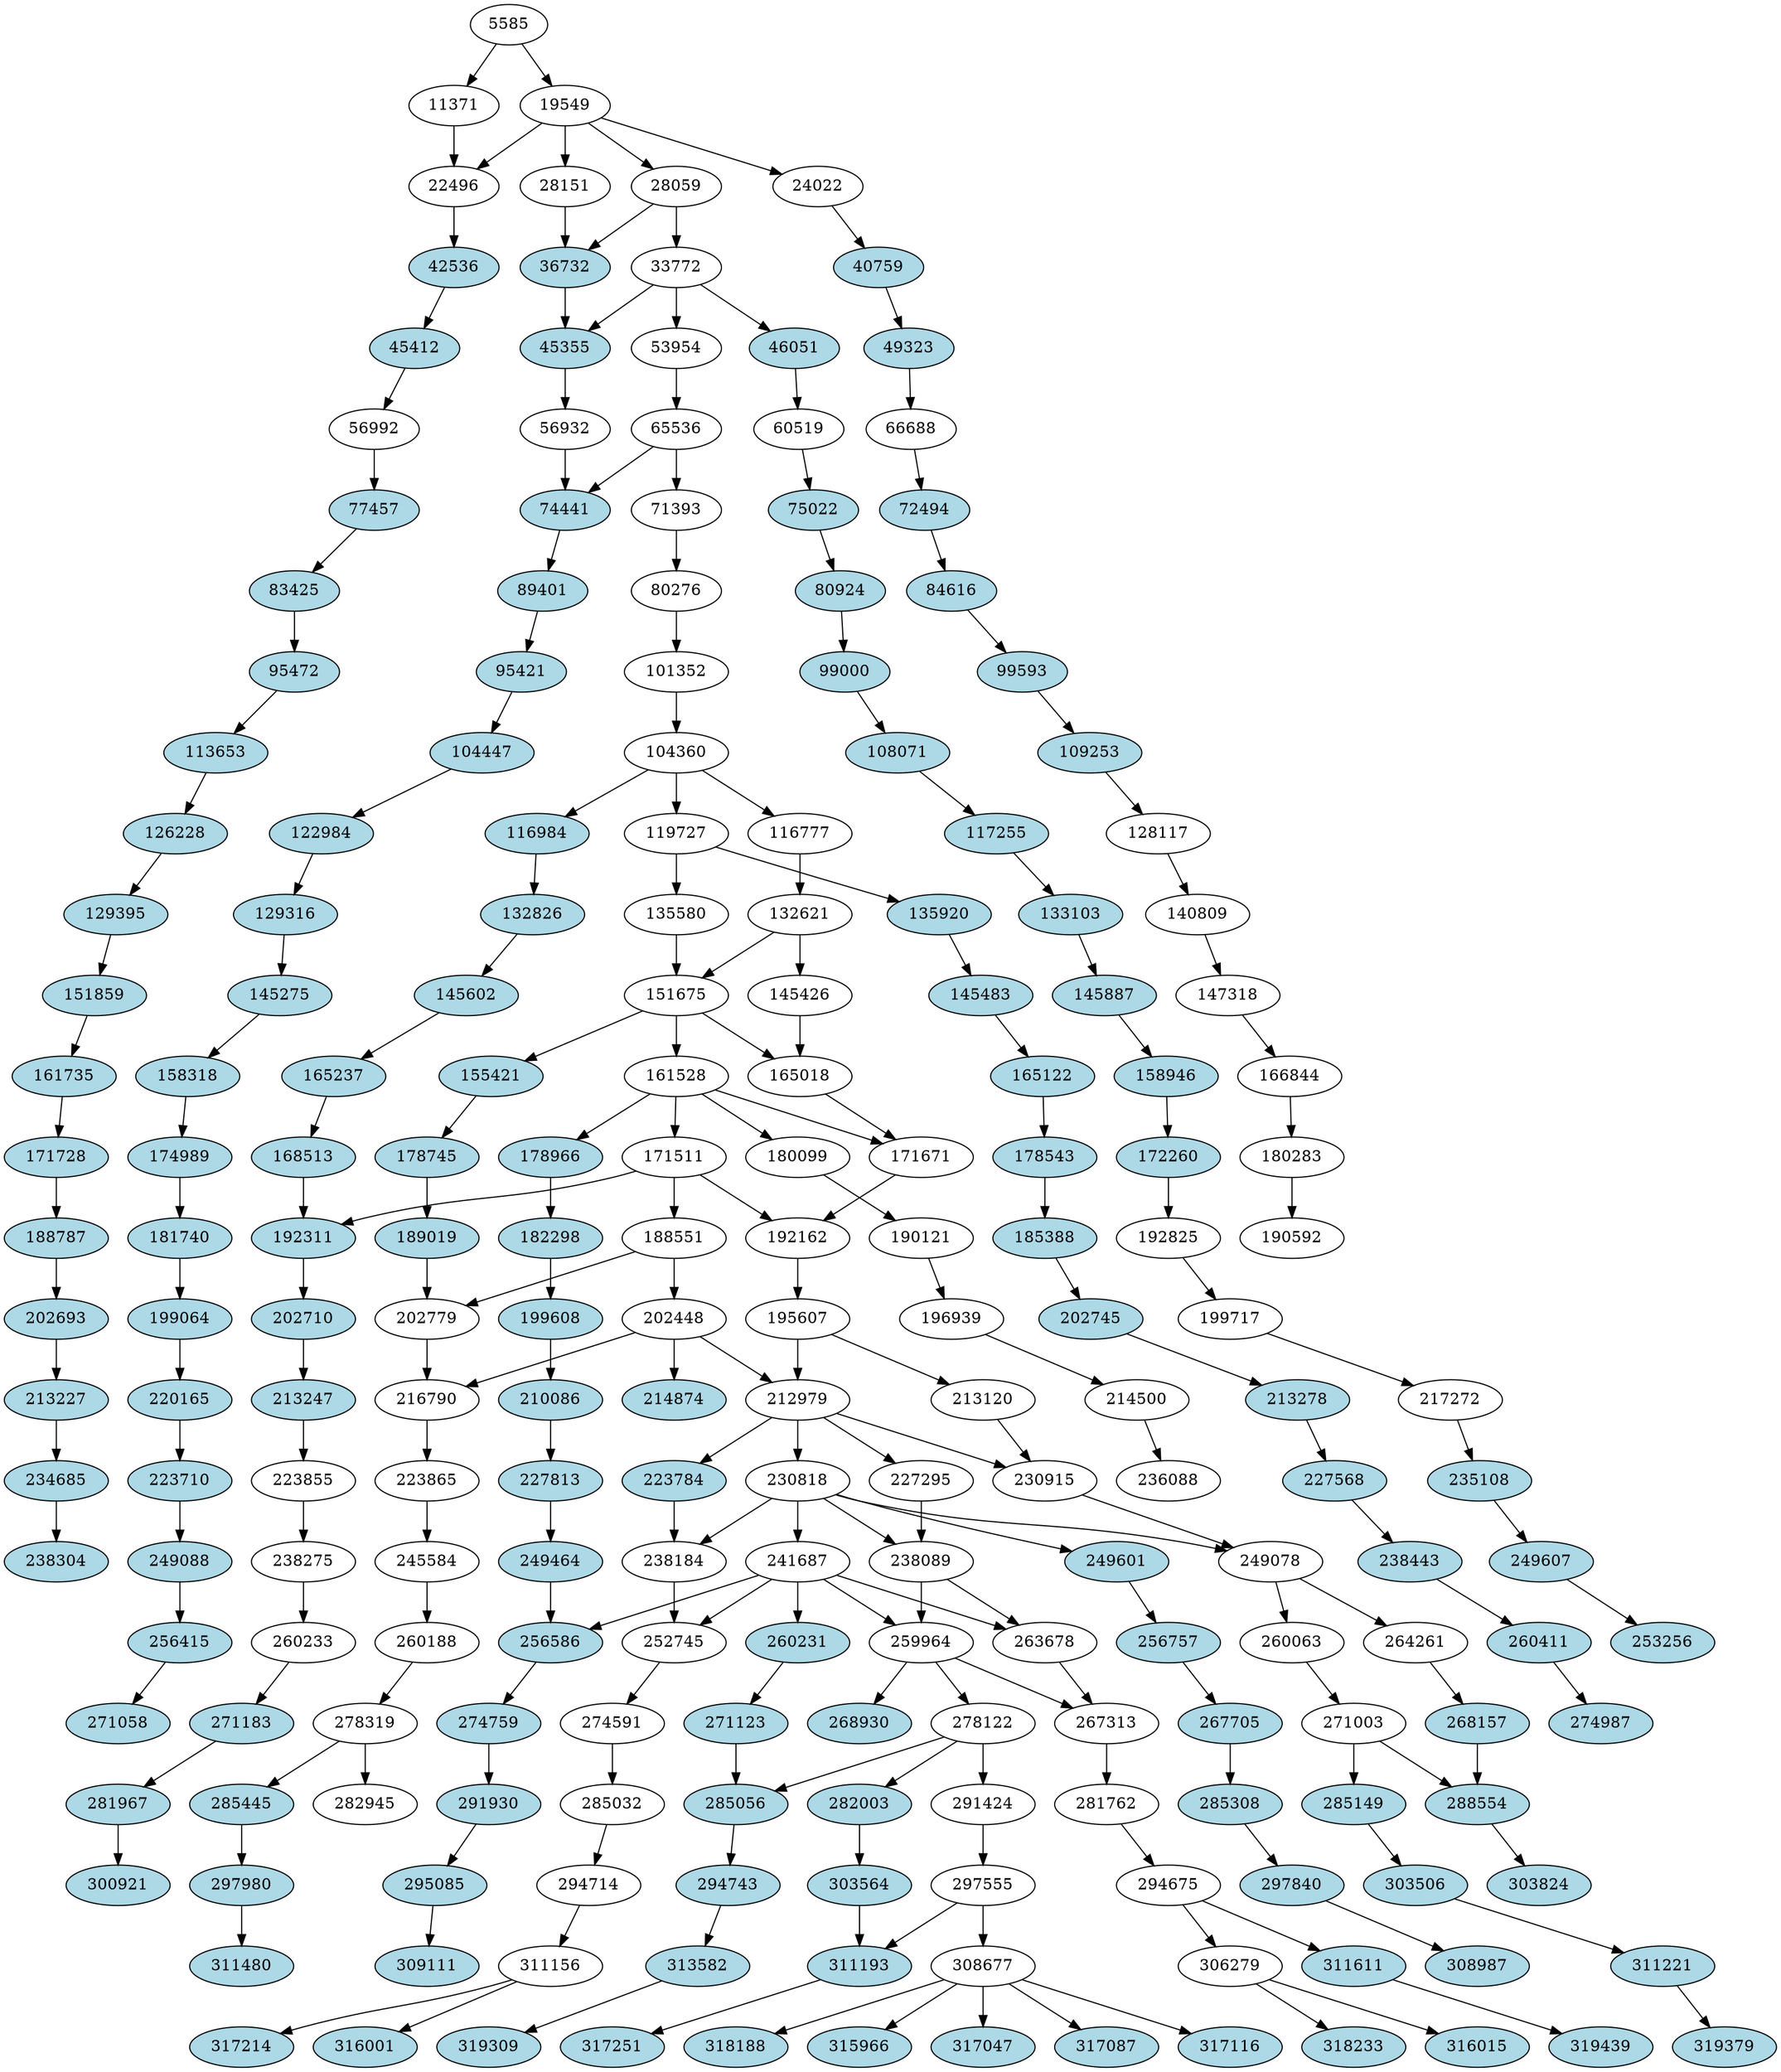 digraph {
    5585 -> 11371;
    5585 -> 19549;
    11371 -> 22496;
    19549 -> 22496;
    19549 -> 24022;
    19549 -> 28059;
    19549 -> 28151;
    22496 -> 42536;
    24022 -> 40759;
    28059 -> 33772;
    28059 -> 36732;
    28151 -> 36732;
    33772 -> 45355;
    33772 -> 46051;
    33772 -> 53954;
    36732 -> 45355;
    40759 -> 49323;
    42536 -> 45412;
    45355 -> 56932;
    45412 -> 56992;
    46051 -> 60519;
    49323 -> 66688;
    53954 -> 65536;
    56932 -> 74441;
    56992 -> 77457;
    60519 -> 75022;
    65536 -> 71393;
    65536 -> 74441;
    66688 -> 72494;
    71393 -> 80276;
    72494 -> 84616;
    74441 -> 89401;
    75022 -> 80924;
    77457 -> 83425;
    80276 -> 101352;
    80924 -> 99000;
    83425 -> 95472;
    84616 -> 99593;
    89401 -> 95421;
    95421 -> 104447;
    95472 -> 113653;
    99000 -> 108071;
    99593 -> 109253;
    101352 -> 104360;
    104360 -> 116777;
    104360 -> 116984;
    104360 -> 119727;
    104447 -> 122984;
    108071 -> 117255;
    109253 -> 128117;
    113653 -> 126228;
    116777 -> 132621;
    116984 -> 132826;
    117255 -> 133103;
    119727 -> 135580;
    119727 -> 135920;
    122984 -> 129316;
    126228 -> 129395;
    128117 -> 140809;
    129316 -> 145275;
    129395 -> 151859;
    132621 -> 145426;
    132621 -> 151675;
    132826 -> 145602;
    133103 -> 145887;
    135580 -> 151675;
    135920 -> 145483;
    140809 -> 147318;
    145275 -> 158318;
    145426 -> 165018;
    145483 -> 165122;
    145602 -> 165237;
    145887 -> 158946;
    147318 -> 166844;
    151675 -> 155421;
    151675 -> 161528;
    151675 -> 165018;
    151859 -> 161735;
    155421 -> 178745;
    158318 -> 174989;
    158946 -> 172260;
    161528 -> 171511;
    161528 -> 171671;
    161528 -> 178966;
    161528 -> 180099;
    161735 -> 171728;
    165018 -> 171671;
    165122 -> 178543;
    165237 -> 168513;
    166844 -> 180283;
    168513 -> 192311;
    171511 -> 188551;
    171511 -> 192162;
    171511 -> 192311;
    171671 -> 192162;
    171728 -> 188787;
    172260 -> 192825;
    174989 -> 181740;
    178543 -> 185388;
    178745 -> 189019;
    178966 -> 182298;
    180099 -> 190121;
    180283 -> 190592;
    181740 -> 199064;
    182298 -> 199608;
    185388 -> 202745;
    188551 -> 202448;
    188551 -> 202779;
    188787 -> 202693;
    189019 -> 202779;
    190121 -> 196939;
    192162 -> 195607;
    192311 -> 202710;
    192825 -> 199717;
    195607 -> 212979;
    195607 -> 213120;
    196939 -> 214500;
    199064 -> 220165;
    199608 -> 210086;
    199717 -> 217272;
    202448 -> 212979;
    202448 -> 214874;
    202448 -> 216790;
    202693 -> 213227;
    202710 -> 213247;
    202745 -> 213278;
    202779 -> 216790;
    210086 -> 227813;
    212979 -> 223784;
    212979 -> 227295;
    212979 -> 230818;
    212979 -> 230915;
    213120 -> 230915;
    213227 -> 234685;
    213247 -> 223855;
    213278 -> 227568;
    214500 -> 236088;
    216790 -> 223865;
    217272 -> 235108;
    220165 -> 223710;
    223710 -> 249088;
    223784 -> 238184;
    223855 -> 238275;
    223865 -> 245584;
    227295 -> 238089;
    227568 -> 238443;
    227813 -> 249464;
    230818 -> 238089;
    230818 -> 238184;
    230818 -> 241687;
    230818 -> 249078;
    230818 -> 249601;
    230915 -> 249078;
    234685 -> 238304;
    235108 -> 249607;
    238089 -> 259964;
    238089 -> 263678;
    238184 -> 252745;
    238275 -> 260233;
    238443 -> 260411;
    241687 -> 252745;
    241687 -> 256586;
    241687 -> 259964;
    241687 -> 260231;
    241687 -> 263678;
    245584 -> 260188;
    249078 -> 260063;
    249078 -> 264261;
    249088 -> 256415;
    249464 -> 256586;
    249601 -> 256757;
    249607 -> 253256;
    252745 -> 274591;
    256415 -> 271058;
    256586 -> 274759;
    256757 -> 267705;
    259964 -> 267313;
    259964 -> 268930;
    259964 -> 278122;
    260063 -> 271003;
    260188 -> 278319;
    260231 -> 271123;
    260233 -> 271183;
    260411 -> 274987;
    263678 -> 267313;
    264261 -> 268157;
    267313 -> 281762;
    267705 -> 285308;
    268157 -> 288554;
    271003 -> 285149;
    271003 -> 288554;
    271123 -> 285056;
    271183 -> 281967;
    274591 -> 285032;
    274759 -> 291930;
    278122 -> 282003;
    278122 -> 285056;
    278122 -> 291424;
    278319 -> 282945;
    278319 -> 285445;
    281762 -> 294675;
    281967 -> 300921;
    282003 -> 303564;
    285032 -> 294714;
    285056 -> 294743;
    285149 -> 303506;
    285308 -> 297840;
    285445 -> 297980;
    288554 -> 303824;
    291424 -> 297555;
    291930 -> 295085;
    294675 -> 306279;
    294675 -> 311611;
    294714 -> 311156;
    294743 -> 313582;
    295085 -> 309111;
    297555 -> 308677;
    297555 -> 311193;
    297840 -> 308987;
    297980 -> 311480;
    303506 -> 311221;
    303564 -> 311193;
    306279 -> 316015;
    306279 -> 318233;
    308677 -> 315966;
    308677 -> 317047;
    308677 -> 317087;
    308677 -> 317116;
    308677 -> 318188;
    311156 -> 316001;
    311156 -> 317214;
    311193 -> 317251;
    311221 -> 319379;
    311611 -> 319439;
    313582 -> 319309;
//colored bisimilar nodes
318188[style=filled, fillcolor=lightblue];
288554[style=filled, fillcolor=lightblue];
161735[style=filled, fillcolor=lightblue];
202693[style=filled, fillcolor=lightblue];
295085[style=filled, fillcolor=lightblue];
132826[style=filled, fillcolor=lightblue];
285149[style=filled, fillcolor=lightblue];
72494[style=filled, fillcolor=lightblue];
199608[style=filled, fillcolor=lightblue];
210086[style=filled, fillcolor=lightblue];
311611[style=filled, fillcolor=lightblue];
297980[style=filled, fillcolor=lightblue];
178966[style=filled, fillcolor=lightblue];
267705[style=filled, fillcolor=lightblue];
285445[style=filled, fillcolor=lightblue];
317116[style=filled, fillcolor=lightblue];
274759[style=filled, fillcolor=lightblue];
158946[style=filled, fillcolor=lightblue];
220165[style=filled, fillcolor=lightblue];
165237[style=filled, fillcolor=lightblue];
281967[style=filled, fillcolor=lightblue];
223784[style=filled, fillcolor=lightblue];
122984[style=filled, fillcolor=lightblue];
145602[style=filled, fillcolor=lightblue];
45412[style=filled, fillcolor=lightblue];
116984[style=filled, fillcolor=lightblue];
95472[style=filled, fillcolor=lightblue];
234685[style=filled, fillcolor=lightblue];
174989[style=filled, fillcolor=lightblue];
202745[style=filled, fillcolor=lightblue];
145275[style=filled, fillcolor=lightblue];
235108[style=filled, fillcolor=lightblue];
238304[style=filled, fillcolor=lightblue];
268930[style=filled, fillcolor=lightblue];
223710[style=filled, fillcolor=lightblue];
256757[style=filled, fillcolor=lightblue];
199064[style=filled, fillcolor=lightblue];
188787[style=filled, fillcolor=lightblue];
99000[style=filled, fillcolor=lightblue];
99593[style=filled, fillcolor=lightblue];
40759[style=filled, fillcolor=lightblue];
45355[style=filled, fillcolor=lightblue];
227568[style=filled, fillcolor=lightblue];
297840[style=filled, fillcolor=lightblue];
74441[style=filled, fillcolor=lightblue];
317087[style=filled, fillcolor=lightblue];
178543[style=filled, fillcolor=lightblue];
213247[style=filled, fillcolor=lightblue];
95421[style=filled, fillcolor=lightblue];
46051[style=filled, fillcolor=lightblue];
260411[style=filled, fillcolor=lightblue];
319379[style=filled, fillcolor=lightblue];
181740[style=filled, fillcolor=lightblue];
213227[style=filled, fillcolor=lightblue];
285056[style=filled, fillcolor=lightblue];
185388[style=filled, fillcolor=lightblue];
291930[style=filled, fillcolor=lightblue];
315966[style=filled, fillcolor=lightblue];
89401[style=filled, fillcolor=lightblue];
249607[style=filled, fillcolor=lightblue];
300921[style=filled, fillcolor=lightblue];
294743[style=filled, fillcolor=lightblue];
311221[style=filled, fillcolor=lightblue];
108071[style=filled, fillcolor=lightblue];
126228[style=filled, fillcolor=lightblue];
145483[style=filled, fillcolor=lightblue];
317214[style=filled, fillcolor=lightblue];
271123[style=filled, fillcolor=lightblue];
182298[style=filled, fillcolor=lightblue];
36732[style=filled, fillcolor=lightblue];
145887[style=filled, fillcolor=lightblue];
133103[style=filled, fillcolor=lightblue];
104447[style=filled, fillcolor=lightblue];
113653[style=filled, fillcolor=lightblue];
271058[style=filled, fillcolor=lightblue];
282003[style=filled, fillcolor=lightblue];
109253[style=filled, fillcolor=lightblue];
227813[style=filled, fillcolor=lightblue];
271183[style=filled, fillcolor=lightblue];
158318[style=filled, fillcolor=lightblue];
249601[style=filled, fillcolor=lightblue];
311193[style=filled, fillcolor=lightblue];
309111[style=filled, fillcolor=lightblue];
319309[style=filled, fillcolor=lightblue];
49323[style=filled, fillcolor=lightblue];
214874[style=filled, fillcolor=lightblue];
192311[style=filled, fillcolor=lightblue];
178745[style=filled, fillcolor=lightblue];
303564[style=filled, fillcolor=lightblue];
313582[style=filled, fillcolor=lightblue];
274987[style=filled, fillcolor=lightblue];
311480[style=filled, fillcolor=lightblue];
135920[style=filled, fillcolor=lightblue];
129316[style=filled, fillcolor=lightblue];
303506[style=filled, fillcolor=lightblue];
84616[style=filled, fillcolor=lightblue];
75022[style=filled, fillcolor=lightblue];
256586[style=filled, fillcolor=lightblue];
117255[style=filled, fillcolor=lightblue];
249464[style=filled, fillcolor=lightblue];
318233[style=filled, fillcolor=lightblue];
316001[style=filled, fillcolor=lightblue];
319439[style=filled, fillcolor=lightblue];
171728[style=filled, fillcolor=lightblue];
202710[style=filled, fillcolor=lightblue];
80924[style=filled, fillcolor=lightblue];
256415[style=filled, fillcolor=lightblue];
151859[style=filled, fillcolor=lightblue];
165122[style=filled, fillcolor=lightblue];
317251[style=filled, fillcolor=lightblue];
42536[style=filled, fillcolor=lightblue];
189019[style=filled, fillcolor=lightblue];
253256[style=filled, fillcolor=lightblue];
168513[style=filled, fillcolor=lightblue];
249088[style=filled, fillcolor=lightblue];
303824[style=filled, fillcolor=lightblue];
238443[style=filled, fillcolor=lightblue];
268157[style=filled, fillcolor=lightblue];
317047[style=filled, fillcolor=lightblue];
172260[style=filled, fillcolor=lightblue];
260231[style=filled, fillcolor=lightblue];
308987[style=filled, fillcolor=lightblue];
83425[style=filled, fillcolor=lightblue];
155421[style=filled, fillcolor=lightblue];
213278[style=filled, fillcolor=lightblue];
77457[style=filled, fillcolor=lightblue];
285308[style=filled, fillcolor=lightblue];
316015[style=filled, fillcolor=lightblue];
129395[style=filled, fillcolor=lightblue];
//[style=filled, fillcolor=lightblue];
}
